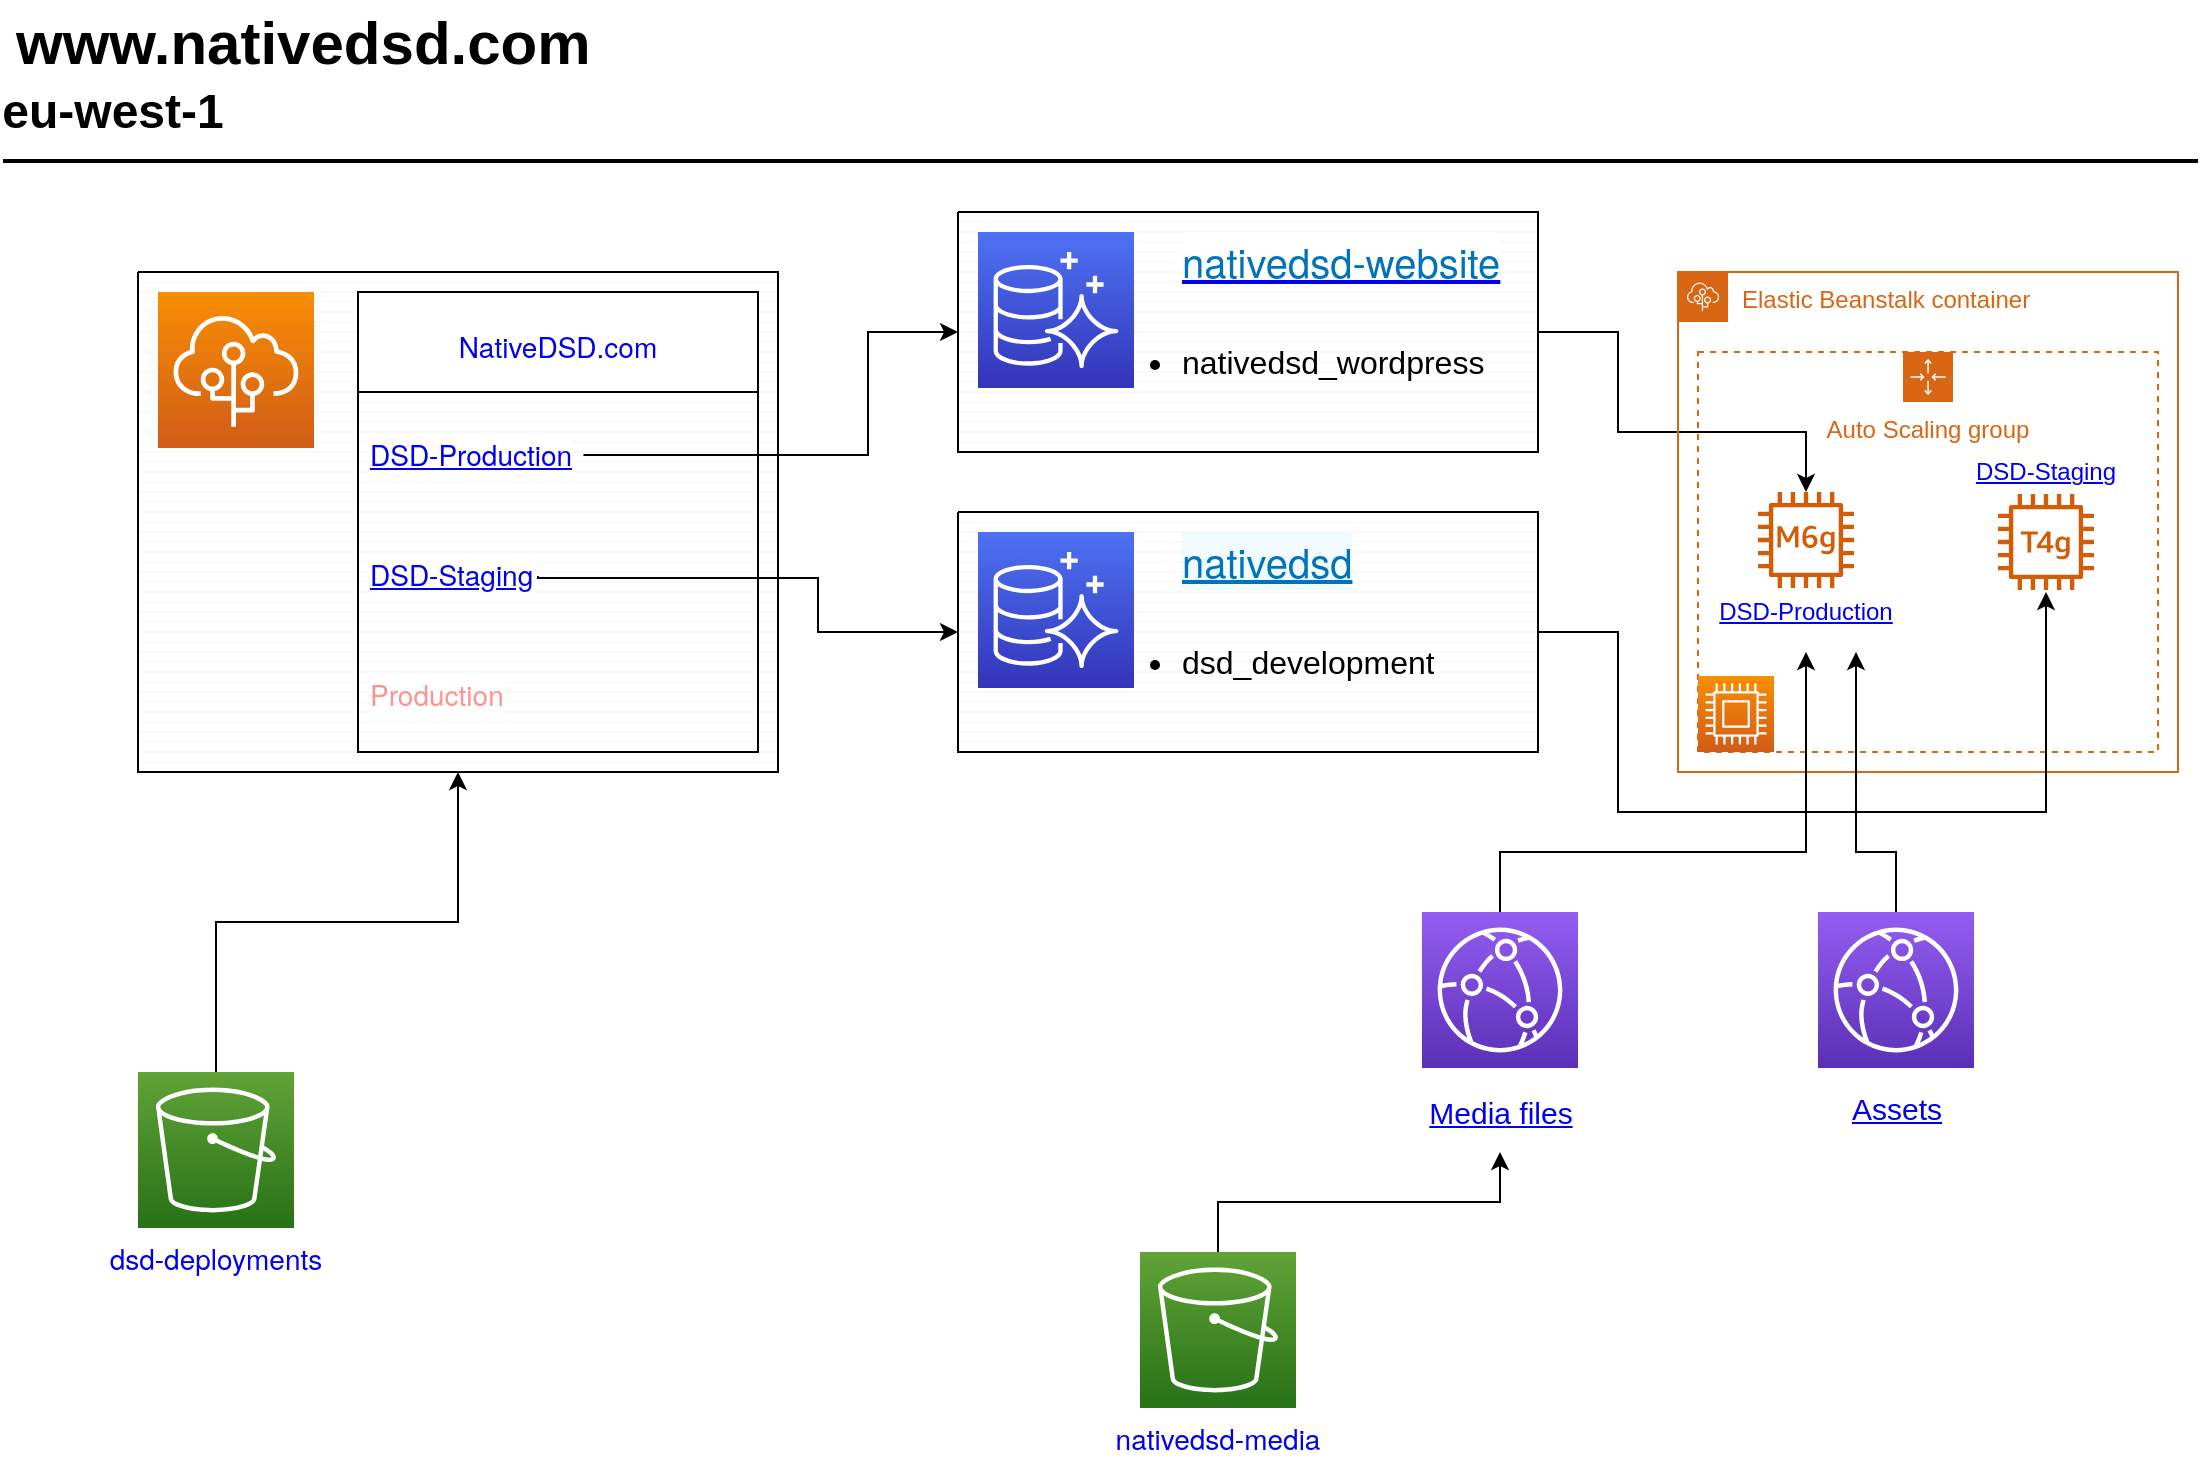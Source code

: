 <mxfile version="21.6.8" type="github" pages="3">
  <diagram id="Ht1M8jgEwFfnCIfOTk4-" name="www.nativedsd.com">
    <mxGraphModel dx="1313" dy="774" grid="1" gridSize="10" guides="1" tooltips="1" connect="1" arrows="1" fold="1" page="1" pageScale="1" pageWidth="1169" pageHeight="827" math="0" shadow="0">
      <root>
        <mxCell id="0" />
        <mxCell id="1" parent="0" />
        <mxCell id="-QjtrjUzRDEMRZ5MF8oH-47" value="www.nativedsd.com" style="text;html=1;resizable=0;points=[];autosize=1;align=left;verticalAlign=top;spacingTop=-4;fontSize=30;fontStyle=1" parent="1" vertex="1">
          <mxGeometry x="56.5" y="64.5" width="310" height="40" as="geometry" />
        </mxCell>
        <mxCell id="SCVMTBWpLvtzJIhz15lM-1" value="" style="line;strokeWidth=2;html=1;fontSize=14;" parent="1" vertex="1">
          <mxGeometry x="52.5" y="139.5" width="1097.5" height="10" as="geometry" />
        </mxCell>
        <mxCell id="eXOmkHMhsEvXN0J38Dkd-1" value="" style="verticalLabelPosition=bottom;verticalAlign=top;html=1;shape=mxgraph.basic.patternFillRect;fillStyle=hor;step=5;fillStrokeWidth=0.2;fillStrokeColor=#dddddd;" parent="1" vertex="1">
          <mxGeometry x="120" y="200" width="320" height="250" as="geometry" />
        </mxCell>
        <mxCell id="eXOmkHMhsEvXN0J38Dkd-2" value="" style="sketch=0;points=[[0,0,0],[0.25,0,0],[0.5,0,0],[0.75,0,0],[1,0,0],[0,1,0],[0.25,1,0],[0.5,1,0],[0.75,1,0],[1,1,0],[0,0.25,0],[0,0.5,0],[0,0.75,0],[1,0.25,0],[1,0.5,0],[1,0.75,0]];outlineConnect=0;fontColor=#232F3E;gradientColor=#F78E04;gradientDirection=north;fillColor=#D05C17;strokeColor=#ffffff;dashed=0;verticalLabelPosition=bottom;verticalAlign=top;align=center;html=1;fontSize=12;fontStyle=0;aspect=fixed;shape=mxgraph.aws4.resourceIcon;resIcon=mxgraph.aws4.elastic_beanstalk;" parent="1" vertex="1">
          <mxGeometry x="130" y="210" width="78" height="78" as="geometry" />
        </mxCell>
        <mxCell id="eXOmkHMhsEvXN0J38Dkd-4" value="&lt;a style=&quot;background-color: rgb(255, 255, 255); border-collapse: separate; border-spacing: 0px; caption-side: top; cursor: auto; direction: ltr; empty-cells: show; font-variant-numeric: normal; font-variant-east-asian: normal; font-variant-alternates: normal; font-stretch: normal; hyphens: none; list-style: outside none disc; tab-size: 8; text-align: left; text-align-last: auto; text-shadow: none; visibility: visible; box-sizing: border-box; font-size: 14px; line-height: var(--font-body-m-line-height-i7xxvv,22px); font-family: &amp;quot;Amazon Ember&amp;quot;, &amp;quot;Helvetica Neue&amp;quot;, Roboto, Arial, sans-serif; -webkit-font-smoothing: inherit; display: inline; text-decoration-line: none; text-decoration-color: transparent; transition-property: color, text-decoration, -webkit-text-decoration; transition-duration: var(--motion-duration-refresh-only-medium-5flen2,165ms);&quot; data-awsui-focus-visible=&quot;true&quot; href=&quot;https://eu-west-1.console.aws.amazon.com/elasticbeanstalk/home?region=eu-west-1#/application/overview?applicationName=NativeDSD.com&quot; class=&quot;awsui_link_4c84z_16m2q_93 awsui_variant-secondary_4c84z_16m2q_140 awsui_font-size-body-m_4c84z_16m2q_414&quot;&gt;NativeDSD.com&lt;/a&gt;" style="swimlane;fontStyle=0;childLayout=stackLayout;horizontal=1;startSize=50;horizontalStack=0;resizeParent=1;resizeParentMax=0;resizeLast=0;collapsible=1;marginBottom=0;whiteSpace=wrap;html=1;fontSize=20;" parent="1" vertex="1">
          <mxGeometry x="230" y="210" width="200" height="230" as="geometry" />
        </mxCell>
        <mxCell id="eXOmkHMhsEvXN0J38Dkd-5" value="&lt;a style=&quot;background-color: rgb(255, 255, 255); border-collapse: separate; border-spacing: 0px; caption-side: top; cursor: pointer; direction: ltr; empty-cells: show; font-variant-numeric: normal; font-variant-east-asian: normal; font-variant-alternates: normal; font-stretch: normal; hyphens: none; list-style: outside none disc; tab-size: 8; text-align-last: auto; text-shadow: none; visibility: visible; box-sizing: border-box; font-size: 14px; line-height: var(--font-body-m-line-height-i7xxvv,22px); font-family: &amp;quot;Amazon Ember&amp;quot;, &amp;quot;Helvetica Neue&amp;quot;, Roboto, Arial, sans-serif; -webkit-font-smoothing: inherit; display: inline; text-decoration-color: currentcolor; transition-property: color, text-decoration, -webkit-text-decoration; transition-duration: var(--motion-duration-refresh-only-medium-5flen2,165ms);&quot; data-awsui-focus-visible=&quot;true&quot; href=&quot;https://eu-west-1.console.aws.amazon.com/elasticbeanstalk/home?region=eu-west-1#/environment/dashboard?environmentId=e-crsmhgcima&quot; class=&quot;awsui_link_4c84z_16m2q_93 awsui_variant-secondary_4c84z_16m2q_140 awsui_font-size-body-m_4c84z_16m2q_414&quot;&gt;DSD-Production&lt;/a&gt;" style="text;strokeColor=none;fillColor=none;align=left;verticalAlign=middle;spacingLeft=4;spacingRight=4;overflow=hidden;points=[[0,0.5],[1,0.5]];portConstraint=eastwest;rotatable=0;whiteSpace=wrap;html=1;" parent="eXOmkHMhsEvXN0J38Dkd-4" vertex="1">
          <mxGeometry y="50" width="200" height="60" as="geometry" />
        </mxCell>
        <mxCell id="eXOmkHMhsEvXN0J38Dkd-6" value="&lt;a style=&quot;background-color: rgb(255, 255, 255); border-collapse: separate; border-spacing: 0px; caption-side: top; cursor: auto; direction: ltr; empty-cells: show; font-variant-numeric: normal; font-variant-east-asian: normal; font-variant-alternates: normal; font-stretch: normal; hyphens: none; list-style: outside none disc; tab-size: 8; text-align-last: auto; text-shadow: none; visibility: visible; box-sizing: border-box; font-size: 14px; line-height: var(--font-body-m-line-height-i7xxvv,22px); font-family: &amp;quot;Amazon Ember&amp;quot;, &amp;quot;Helvetica Neue&amp;quot;, Roboto, Arial, sans-serif; -webkit-font-smoothing: inherit; display: inline; transition-property: color, text-decoration, -webkit-text-decoration; transition-duration: var(--motion-duration-refresh-only-medium-5flen2,165ms);&quot; data-awsui-focus-visible=&quot;true&quot; href=&quot;https://eu-west-1.console.aws.amazon.com/elasticbeanstalk/home?region=eu-west-1#/environment/dashboard?environmentId=e-te2m232mjt&quot; class=&quot;awsui_link_4c84z_16m2q_93 awsui_variant-secondary_4c84z_16m2q_140 awsui_font-size-body-m_4c84z_16m2q_414&quot;&gt;DSD-Staging&lt;/a&gt;" style="text;strokeColor=none;fillColor=none;align=left;verticalAlign=middle;spacingLeft=4;spacingRight=4;overflow=hidden;points=[[0,0.5],[1,0.5]];portConstraint=eastwest;rotatable=0;whiteSpace=wrap;html=1;" parent="eXOmkHMhsEvXN0J38Dkd-4" vertex="1">
          <mxGeometry y="110" width="200" height="60" as="geometry" />
        </mxCell>
        <mxCell id="eXOmkHMhsEvXN0J38Dkd-7" value="&lt;a style=&quot;background-color: rgb(255, 255, 255); border-collapse: separate; border-spacing: 0px; caption-side: top; cursor: auto; direction: ltr; empty-cells: show; font-variant-numeric: normal; font-variant-east-asian: normal; font-variant-alternates: normal; font-stretch: normal; hyphens: none; list-style: outside none disc; tab-size: 8; text-align-last: auto; text-shadow: none; visibility: visible; box-sizing: border-box; font-size: 14px; line-height: var(--font-body-m-line-height-i7xxvv,22px); font-family: &amp;quot;Amazon Ember&amp;quot;, &amp;quot;Helvetica Neue&amp;quot;, Roboto, Arial, sans-serif; -webkit-font-smoothing: inherit; display: inline; text-decoration-line: none; text-decoration-color: transparent; transition-property: color, text-decoration, -webkit-text-decoration; transition-duration: var(--motion-duration-refresh-only-medium-5flen2,165ms);&quot; data-awsui-focus-visible=&quot;true&quot; href=&quot;https://eu-west-1.console.aws.amazon.com/elasticbeanstalk/home?region=eu-west-1#/environment/dashboard?environmentId=e-cm3pduwfi7&quot; class=&quot;awsui_link_4c84z_16m2q_93 awsui_variant-secondary_4c84z_16m2q_140 awsui_font-size-body-m_4c84z_16m2q_414&quot;&gt;&lt;font color=&quot;#ff9191&quot;&gt;Production&lt;/font&gt;&lt;/a&gt;" style="text;strokeColor=none;fillColor=none;align=left;verticalAlign=middle;spacingLeft=4;spacingRight=4;overflow=hidden;points=[[0,0.5],[1,0.5]];portConstraint=eastwest;rotatable=0;whiteSpace=wrap;html=1;" parent="eXOmkHMhsEvXN0J38Dkd-4" vertex="1">
          <mxGeometry y="170" width="200" height="60" as="geometry" />
        </mxCell>
        <mxCell id="eXOmkHMhsEvXN0J38Dkd-31" style="edgeStyle=orthogonalEdgeStyle;rounded=0;orthogonalLoop=1;jettySize=auto;html=1;exitX=1;exitY=0.5;exitDx=0;exitDy=0;exitPerimeter=0;" parent="1" source="eXOmkHMhsEvXN0J38Dkd-8" target="eXOmkHMhsEvXN0J38Dkd-29" edge="1">
          <mxGeometry relative="1" as="geometry">
            <Array as="points">
              <mxPoint x="860" y="230" />
              <mxPoint x="860" y="280" />
              <mxPoint x="954" y="280" />
            </Array>
          </mxGeometry>
        </mxCell>
        <mxCell id="eXOmkHMhsEvXN0J38Dkd-8" value="" style="verticalLabelPosition=bottom;verticalAlign=top;html=1;shape=mxgraph.basic.patternFillRect;fillStyle=hor;step=5;fillStrokeWidth=0.2;fillStrokeColor=#dddddd;" parent="1" vertex="1">
          <mxGeometry x="530" y="170" width="290" height="120" as="geometry" />
        </mxCell>
        <mxCell id="eXOmkHMhsEvXN0J38Dkd-14" value="" style="sketch=0;points=[[0,0,0],[0.25,0,0],[0.5,0,0],[0.75,0,0],[1,0,0],[0,1,0],[0.25,1,0],[0.5,1,0],[0.75,1,0],[1,1,0],[0,0.25,0],[0,0.5,0],[0,0.75,0],[1,0.25,0],[1,0.5,0],[1,0.75,0]];outlineConnect=0;fontColor=#232F3E;gradientColor=#4D72F3;gradientDirection=north;fillColor=#3334B9;strokeColor=#ffffff;dashed=0;verticalLabelPosition=bottom;verticalAlign=top;align=center;html=1;fontSize=12;fontStyle=0;aspect=fixed;shape=mxgraph.aws4.resourceIcon;resIcon=mxgraph.aws4.aurora;" parent="1" vertex="1">
          <mxGeometry x="540" y="180" width="78" height="78" as="geometry" />
        </mxCell>
        <mxCell id="eXOmkHMhsEvXN0J38Dkd-16" value="&lt;a style=&quot;background-color: rgb(255, 255, 255); border-radius: 2px; padding: 0px; cursor: auto; border-collapse: separate; border-spacing: 0px; caption-side: top; direction: ltr; empty-cells: show; font-variant-numeric: normal; font-variant-east-asian: normal; font-variant-alternates: normal; font-stretch: normal; hyphens: none; list-style: outside none disc; tab-size: 8; text-align-last: auto; text-shadow: none; visibility: visible; box-sizing: border-box; line-height: var(--font-body-m-line-height-9vkzhc, 22px); font-family: &amp;quot;Amazon Ember&amp;quot;, &amp;quot;Helvetica Neue&amp;quot;, Roboto, Arial, sans-serif; -webkit-font-smoothing: inherit; display: inline; transition-property: color, text-decoration, -webkit-text-decoration; transition-duration: var(--motion-duration-refresh-only-medium-smx8a1, 165ms);&quot; href=&quot;https://eu-west-1.console.aws.amazon.com/rds/home?region=eu-west-1#database:id=nativedsd-website;is-cluster=true&quot; data-analytics-funnel-value=&quot;link376-1691862695155-2182&quot; aria-labelledby=&quot;&quot; class=&quot;awsui_link_4c84z_144la_93 awsui_variant-secondary_4c84z_144la_140 awsui_font-size-body-m_4c84z_144la_414&quot; data-testid=&quot;database-identifier&quot; data-analytics-type=&quot;eventDetail&quot; data-analytics=&quot;{&amp;quot;eventDetailName&amp;quot;:&amp;quot;DbListTableDbNameColumn&amp;quot;,&amp;quot;role&amp;quot;:&amp;quot;Regional cluster&amp;quot;}&quot; id=&quot;link-self377-1691862695155-1104&quot;&gt;&lt;font color=&quot;#0073bb&quot; style=&quot;font-size: 20px;&quot;&gt;nativedsd-website&lt;/font&gt;&lt;/a&gt;" style="text;html=1;strokeColor=none;fillColor=none;align=left;verticalAlign=middle;whiteSpace=wrap;rounded=0;fontSize=20;" parent="1" vertex="1">
          <mxGeometry x="640" y="180" width="170" height="30" as="geometry" />
        </mxCell>
        <mxCell id="eXOmkHMhsEvXN0J38Dkd-17" value="&lt;ul&gt;&lt;li style=&quot;font-size: 16px;&quot;&gt;nativedsd_wordpress&lt;/li&gt;&lt;/ul&gt;" style="text;strokeColor=none;fillColor=none;html=1;whiteSpace=wrap;verticalAlign=middle;overflow=hidden;" parent="1" vertex="1">
          <mxGeometry x="600" y="205" width="198" height="80" as="geometry" />
        </mxCell>
        <mxCell id="eXOmkHMhsEvXN0J38Dkd-25" style="edgeStyle=orthogonalEdgeStyle;rounded=0;orthogonalLoop=1;jettySize=auto;html=1;exitX=0.5;exitY=0;exitDx=0;exitDy=0;exitPerimeter=0;entryX=0.5;entryY=1;entryDx=0;entryDy=0;entryPerimeter=0;" parent="1" source="eXOmkHMhsEvXN0J38Dkd-19" target="eXOmkHMhsEvXN0J38Dkd-1" edge="1">
          <mxGeometry relative="1" as="geometry" />
        </mxCell>
        <mxCell id="eXOmkHMhsEvXN0J38Dkd-19" value="" style="sketch=0;points=[[0,0,0],[0.25,0,0],[0.5,0,0],[0.75,0,0],[1,0,0],[0,1,0],[0.25,1,0],[0.5,1,0],[0.75,1,0],[1,1,0],[0,0.25,0],[0,0.5,0],[0,0.75,0],[1,0.25,0],[1,0.5,0],[1,0.75,0]];outlineConnect=0;fontColor=#232F3E;gradientColor=#60A337;gradientDirection=north;fillColor=#277116;strokeColor=#ffffff;dashed=0;verticalLabelPosition=bottom;verticalAlign=top;align=center;html=1;fontSize=12;fontStyle=0;aspect=fixed;shape=mxgraph.aws4.resourceIcon;resIcon=mxgraph.aws4.s3;" parent="1" vertex="1">
          <mxGeometry x="120" y="600" width="78" height="78" as="geometry" />
        </mxCell>
        <mxCell id="eXOmkHMhsEvXN0J38Dkd-22" value="&lt;a style=&quot;background-color: rgb(255, 255, 255); text-decoration-line: none; font-family: &amp;quot;Amazon Ember&amp;quot;, &amp;quot;Helvetica Neue&amp;quot;, Roboto, Arial, sans-serif; font-size: 14px; text-align: left;&quot; href=&quot;https://s3.console.aws.amazon.com/s3/buckets/dsd-deployments?region=eu-west-1&quot; class=&quot;bucket-name&quot;&gt;dsd-deployments&lt;/a&gt;" style="text;html=1;strokeColor=none;fillColor=none;align=center;verticalAlign=middle;whiteSpace=wrap;rounded=0;" parent="1" vertex="1">
          <mxGeometry x="99" y="678" width="120" height="30" as="geometry" />
        </mxCell>
        <mxCell id="eXOmkHMhsEvXN0J38Dkd-26" value="Elastic Beanstalk container" style="points=[[0,0],[0.25,0],[0.5,0],[0.75,0],[1,0],[1,0.25],[1,0.5],[1,0.75],[1,1],[0.75,1],[0.5,1],[0.25,1],[0,1],[0,0.75],[0,0.5],[0,0.25]];outlineConnect=0;gradientColor=none;html=1;whiteSpace=wrap;fontSize=12;fontStyle=0;container=1;pointerEvents=0;collapsible=0;recursiveResize=0;shape=mxgraph.aws4.group;grIcon=mxgraph.aws4.group_elastic_beanstalk;strokeColor=#D86613;fillColor=none;verticalAlign=top;align=left;spacingLeft=30;fontColor=#D86613;dashed=0;" parent="1" vertex="1">
          <mxGeometry x="890" y="200" width="250" height="250" as="geometry" />
        </mxCell>
        <mxCell id="eXOmkHMhsEvXN0J38Dkd-27" value="Auto Scaling group" style="points=[[0,0],[0.25,0],[0.5,0],[0.75,0],[1,0],[1,0.25],[1,0.5],[1,0.75],[1,1],[0.75,1],[0.5,1],[0.25,1],[0,1],[0,0.75],[0,0.5],[0,0.25]];outlineConnect=0;gradientColor=none;html=1;whiteSpace=wrap;fontSize=12;fontStyle=0;container=1;pointerEvents=0;collapsible=0;recursiveResize=0;shape=mxgraph.aws4.groupCenter;grIcon=mxgraph.aws4.group_auto_scaling_group;grStroke=1;strokeColor=#D86613;fillColor=none;verticalAlign=top;align=center;fontColor=#D86613;dashed=1;spacingTop=25;" parent="eXOmkHMhsEvXN0J38Dkd-26" vertex="1">
          <mxGeometry x="10" y="40" width="230" height="200" as="geometry" />
        </mxCell>
        <mxCell id="eXOmkHMhsEvXN0J38Dkd-28" value="" style="sketch=0;points=[[0,0,0],[0.25,0,0],[0.5,0,0],[0.75,0,0],[1,0,0],[0,1,0],[0.25,1,0],[0.5,1,0],[0.75,1,0],[1,1,0],[0,0.25,0],[0,0.5,0],[0,0.75,0],[1,0.25,0],[1,0.5,0],[1,0.75,0]];outlineConnect=0;fontColor=#232F3E;gradientColor=#F78E04;gradientDirection=north;fillColor=#D05C17;strokeColor=#ffffff;dashed=0;verticalLabelPosition=bottom;verticalAlign=top;align=center;html=1;fontSize=12;fontStyle=0;aspect=fixed;shape=mxgraph.aws4.resourceIcon;resIcon=mxgraph.aws4.compute;" parent="eXOmkHMhsEvXN0J38Dkd-27" vertex="1">
          <mxGeometry y="162" width="38" height="38" as="geometry" />
        </mxCell>
        <mxCell id="eXOmkHMhsEvXN0J38Dkd-29" value="" style="sketch=0;outlineConnect=0;fontColor=#232F3E;gradientColor=none;fillColor=#D45B07;strokeColor=none;dashed=0;verticalLabelPosition=bottom;verticalAlign=top;align=center;html=1;fontSize=12;fontStyle=0;aspect=fixed;pointerEvents=1;shape=mxgraph.aws4.m6g_instance;" parent="eXOmkHMhsEvXN0J38Dkd-27" vertex="1">
          <mxGeometry x="30" y="70" width="48" height="48" as="geometry" />
        </mxCell>
        <mxCell id="eXOmkHMhsEvXN0J38Dkd-30" value="" style="sketch=0;outlineConnect=0;fontColor=#232F3E;gradientColor=none;fillColor=#D45B07;strokeColor=none;dashed=0;verticalLabelPosition=bottom;verticalAlign=top;align=center;html=1;fontSize=12;fontStyle=0;aspect=fixed;pointerEvents=1;shape=mxgraph.aws4.t4g_instance;" parent="eXOmkHMhsEvXN0J38Dkd-27" vertex="1">
          <mxGeometry x="150" y="71" width="48" height="48" as="geometry" />
        </mxCell>
        <UserObject label="DSD-Production" link="https://eu-west-1.console.aws.amazon.com/ec2/home?region=eu-west-1#InstanceDetails:instanceId=i-0a0a4c27cbc996429" id="eXOmkHMhsEvXN0J38Dkd-33">
          <mxCell style="text;html=1;strokeColor=none;fillColor=none;whiteSpace=wrap;align=center;verticalAlign=middle;fontColor=#0000EE;fontStyle=4;" parent="eXOmkHMhsEvXN0J38Dkd-27" vertex="1">
            <mxGeometry x="4" y="110" width="100" height="40" as="geometry" />
          </mxCell>
        </UserObject>
        <UserObject label="DSD-Staging" link="https://eu-west-1.console.aws.amazon.com/ec2/home?region=eu-west-1#InstanceDetails:instanceId=i-00c0c0cfb5246ed2d" id="eXOmkHMhsEvXN0J38Dkd-34">
          <mxCell style="text;html=1;strokeColor=none;fillColor=none;whiteSpace=wrap;align=center;verticalAlign=middle;fontColor=#0000EE;fontStyle=4;" parent="eXOmkHMhsEvXN0J38Dkd-27" vertex="1">
            <mxGeometry x="134" y="40" width="80" height="40" as="geometry" />
          </mxCell>
        </UserObject>
        <mxCell id="eXOmkHMhsEvXN0J38Dkd-35" value="eu-west-1" style="text;strokeColor=none;fillColor=none;html=1;fontSize=24;fontStyle=1;verticalAlign=middle;align=center;" parent="1" vertex="1">
          <mxGeometry x="56.5" y="99.5" width="100" height="40" as="geometry" />
        </mxCell>
        <mxCell id="eXOmkHMhsEvXN0J38Dkd-40" style="edgeStyle=orthogonalEdgeStyle;rounded=0;orthogonalLoop=1;jettySize=auto;html=1;exitX=0.5;exitY=0;exitDx=0;exitDy=0;exitPerimeter=0;" parent="1" source="eXOmkHMhsEvXN0J38Dkd-36" target="eXOmkHMhsEvXN0J38Dkd-39" edge="1">
          <mxGeometry relative="1" as="geometry" />
        </mxCell>
        <mxCell id="eXOmkHMhsEvXN0J38Dkd-36" value="" style="sketch=0;points=[[0,0,0],[0.25,0,0],[0.5,0,0],[0.75,0,0],[1,0,0],[0,1,0],[0.25,1,0],[0.5,1,0],[0.75,1,0],[1,1,0],[0,0.25,0],[0,0.5,0],[0,0.75,0],[1,0.25,0],[1,0.5,0],[1,0.75,0]];outlineConnect=0;fontColor=#232F3E;gradientColor=#60A337;gradientDirection=north;fillColor=#277116;strokeColor=#ffffff;dashed=0;verticalLabelPosition=bottom;verticalAlign=top;align=center;html=1;fontSize=12;fontStyle=0;aspect=fixed;shape=mxgraph.aws4.resourceIcon;resIcon=mxgraph.aws4.s3;" parent="1" vertex="1">
          <mxGeometry x="621" y="690" width="78" height="78" as="geometry" />
        </mxCell>
        <mxCell id="eXOmkHMhsEvXN0J38Dkd-37" value="&lt;a style=&quot;background-color: rgb(255, 255, 255); text-decoration-line: none; font-family: &amp;quot;Amazon Ember&amp;quot;, &amp;quot;Helvetica Neue&amp;quot;, Roboto, Arial, sans-serif; font-size: 14px; text-align: left;&quot; href=&quot;https://s3.console.aws.amazon.com/s3/buckets/nativedsd-media?region=eu-west-1&quot; class=&quot;bucket-name&quot;&gt;nativedsd-media&lt;/a&gt;" style="text;html=1;strokeColor=none;fillColor=none;align=center;verticalAlign=middle;whiteSpace=wrap;rounded=0;" parent="1" vertex="1">
          <mxGeometry x="600" y="768" width="120" height="30" as="geometry" />
        </mxCell>
        <mxCell id="eXOmkHMhsEvXN0J38Dkd-41" style="edgeStyle=orthogonalEdgeStyle;rounded=0;orthogonalLoop=1;jettySize=auto;html=1;exitX=0.5;exitY=0;exitDx=0;exitDy=0;exitPerimeter=0;entryX=0.5;entryY=1;entryDx=0;entryDy=0;" parent="1" source="eXOmkHMhsEvXN0J38Dkd-38" target="eXOmkHMhsEvXN0J38Dkd-33" edge="1">
          <mxGeometry relative="1" as="geometry">
            <Array as="points">
              <mxPoint x="801" y="490" />
              <mxPoint x="954" y="490" />
            </Array>
          </mxGeometry>
        </mxCell>
        <mxCell id="eXOmkHMhsEvXN0J38Dkd-38" value="" style="sketch=0;points=[[0,0,0],[0.25,0,0],[0.5,0,0],[0.75,0,0],[1,0,0],[0,1,0],[0.25,1,0],[0.5,1,0],[0.75,1,0],[1,1,0],[0,0.25,0],[0,0.5,0],[0,0.75,0],[1,0.25,0],[1,0.5,0],[1,0.75,0]];outlineConnect=0;fontColor=#232F3E;gradientColor=#945DF2;gradientDirection=north;fillColor=#5A30B5;strokeColor=#ffffff;dashed=0;verticalLabelPosition=bottom;verticalAlign=top;align=center;html=1;fontSize=12;fontStyle=0;aspect=fixed;shape=mxgraph.aws4.resourceIcon;resIcon=mxgraph.aws4.cloudfront;" parent="1" vertex="1">
          <mxGeometry x="762" y="520" width="78" height="78" as="geometry" />
        </mxCell>
        <UserObject label="Media files" link="https://us-east-1.console.aws.amazon.com/cloudfront/v3/home?region=eu-west-1#/distributions/E209H0S8363BU0" id="eXOmkHMhsEvXN0J38Dkd-39">
          <mxCell style="text;html=1;strokeColor=none;fillColor=none;whiteSpace=wrap;align=center;verticalAlign=middle;fontColor=#0000EE;fontStyle=4;fontSize=15;" parent="1" vertex="1">
            <mxGeometry x="756.5" y="600" width="89" height="40" as="geometry" />
          </mxCell>
        </UserObject>
        <mxCell id="eXOmkHMhsEvXN0J38Dkd-44" style="edgeStyle=orthogonalEdgeStyle;rounded=0;orthogonalLoop=1;jettySize=auto;html=1;exitX=0.5;exitY=0;exitDx=0;exitDy=0;exitPerimeter=0;entryX=0.75;entryY=1;entryDx=0;entryDy=0;" parent="1" source="eXOmkHMhsEvXN0J38Dkd-42" target="eXOmkHMhsEvXN0J38Dkd-33" edge="1">
          <mxGeometry relative="1" as="geometry">
            <Array as="points">
              <mxPoint x="999" y="490" />
              <mxPoint x="979" y="490" />
            </Array>
          </mxGeometry>
        </mxCell>
        <mxCell id="eXOmkHMhsEvXN0J38Dkd-42" value="" style="sketch=0;points=[[0,0,0],[0.25,0,0],[0.5,0,0],[0.75,0,0],[1,0,0],[0,1,0],[0.25,1,0],[0.5,1,0],[0.75,1,0],[1,1,0],[0,0.25,0],[0,0.5,0],[0,0.75,0],[1,0.25,0],[1,0.5,0],[1,0.75,0]];outlineConnect=0;fontColor=#232F3E;gradientColor=#945DF2;gradientDirection=north;fillColor=#5A30B5;strokeColor=#ffffff;dashed=0;verticalLabelPosition=bottom;verticalAlign=top;align=center;html=1;fontSize=12;fontStyle=0;aspect=fixed;shape=mxgraph.aws4.resourceIcon;resIcon=mxgraph.aws4.cloudfront;" parent="1" vertex="1">
          <mxGeometry x="960" y="520" width="78" height="78" as="geometry" />
        </mxCell>
        <UserObject label="Assets" link="https://us-east-1.console.aws.amazon.com/cloudfront/v3/home?region=eu-west-1#/distributions/E15BNSFWWELHEK" id="eXOmkHMhsEvXN0J38Dkd-43">
          <mxCell style="text;html=1;strokeColor=none;fillColor=none;whiteSpace=wrap;align=center;verticalAlign=middle;fontColor=#0000EE;fontStyle=4;fontSize=15;" parent="1" vertex="1">
            <mxGeometry x="954.5" y="598" width="89" height="40" as="geometry" />
          </mxCell>
        </UserObject>
        <mxCell id="y5h0_kul2xSg-S_BtRaV-8" style="edgeStyle=orthogonalEdgeStyle;rounded=0;orthogonalLoop=1;jettySize=auto;html=1;exitX=1;exitY=0.5;exitDx=0;exitDy=0;exitPerimeter=0;entryX=0.5;entryY=1.021;entryDx=0;entryDy=0;entryPerimeter=0;" edge="1" parent="1" source="y5h0_kul2xSg-S_BtRaV-1" target="eXOmkHMhsEvXN0J38Dkd-30">
          <mxGeometry relative="1" as="geometry">
            <mxPoint x="1074" y="370" as="targetPoint" />
            <Array as="points">
              <mxPoint x="860" y="380" />
              <mxPoint x="860" y="470" />
              <mxPoint x="1074" y="470" />
            </Array>
          </mxGeometry>
        </mxCell>
        <mxCell id="y5h0_kul2xSg-S_BtRaV-1" value="" style="verticalLabelPosition=bottom;verticalAlign=top;html=1;shape=mxgraph.basic.patternFillRect;fillStyle=hor;step=5;fillStrokeWidth=0.2;fillStrokeColor=#dddddd;" vertex="1" parent="1">
          <mxGeometry x="530" y="320" width="290" height="120" as="geometry" />
        </mxCell>
        <mxCell id="y5h0_kul2xSg-S_BtRaV-2" value="" style="sketch=0;points=[[0,0,0],[0.25,0,0],[0.5,0,0],[0.75,0,0],[1,0,0],[0,1,0],[0.25,1,0],[0.5,1,0],[0.75,1,0],[1,1,0],[0,0.25,0],[0,0.5,0],[0,0.75,0],[1,0.25,0],[1,0.5,0],[1,0.75,0]];outlineConnect=0;fontColor=#232F3E;gradientColor=#4D72F3;gradientDirection=north;fillColor=#3334B9;strokeColor=#ffffff;dashed=0;verticalLabelPosition=bottom;verticalAlign=top;align=center;html=1;fontSize=12;fontStyle=0;aspect=fixed;shape=mxgraph.aws4.resourceIcon;resIcon=mxgraph.aws4.aurora;" vertex="1" parent="1">
          <mxGeometry x="540" y="330" width="78" height="78" as="geometry" />
        </mxCell>
        <mxCell id="y5h0_kul2xSg-S_BtRaV-3" value="&lt;a style=&quot;background-color: rgb(241, 250, 255); border-radius: 2px; color: var(--color-text-link-hover-z15m9s, #0073bb); padding: 0px; text-decoration-line: underline; cursor: pointer; border-collapse: separate; border-spacing: 0px; caption-side: top; direction: ltr; empty-cells: show; font-variant-numeric: normal; font-variant-east-asian: normal; font-variant-alternates: normal; font-stretch: normal; hyphens: none; list-style: outside none disc; tab-size: 8; text-align-last: auto; text-shadow: none; visibility: visible; box-sizing: border-box; font-size: 20px; line-height: var(--font-body-m-line-height-9vkzhc, 22px); font-family: &amp;quot;Amazon Ember&amp;quot;, &amp;quot;Helvetica Neue&amp;quot;, Roboto, Arial, sans-serif; -webkit-font-smoothing: inherit; display: inline; transition-property: color, text-decoration, -webkit-text-decoration; transition-duration: var(--motion-duration-refresh-only-medium-smx8a1, 165ms);&quot; tabindex=&quot;0&quot; role=&quot;button&quot; data-analytics-funnel-value=&quot;link220-1691794979420-6335&quot; aria-labelledby=&quot;&quot; class=&quot;awsui_link_4c84z_144la_93 awsui_variant-secondary_4c84z_144la_140 awsui_font-size-body-m_4c84z_144la_414&quot; data-testid=&quot;database-identifier&quot; data-analytics-type=&quot;eventDetail&quot; data-analytics=&quot;{&amp;quot;eventDetailName&amp;quot;:&amp;quot;DbListTableDbNameColumn&amp;quot;,&amp;quot;role&amp;quot;:&amp;quot;Regional cluster&amp;quot;}&quot; id=&quot;link-self221-1691794979420-311&quot;&gt;nativedsd&lt;/a&gt;" style="text;html=1;strokeColor=none;fillColor=none;align=left;verticalAlign=middle;whiteSpace=wrap;rounded=0;fontSize=20;" vertex="1" parent="1">
          <mxGeometry x="640" y="330" width="100" height="30" as="geometry" />
        </mxCell>
        <mxCell id="y5h0_kul2xSg-S_BtRaV-4" value="&lt;ul&gt;&lt;li style=&quot;font-size: 16px;&quot;&gt;dsd_development&lt;br&gt;&lt;/li&gt;&lt;/ul&gt;" style="text;strokeColor=none;fillColor=none;html=1;whiteSpace=wrap;verticalAlign=middle;overflow=hidden;" vertex="1" parent="1">
          <mxGeometry x="600" y="355" width="198" height="80" as="geometry" />
        </mxCell>
        <mxCell id="y5h0_kul2xSg-S_BtRaV-5" style="edgeStyle=orthogonalEdgeStyle;rounded=0;orthogonalLoop=1;jettySize=auto;html=1;entryX=0;entryY=0.5;entryDx=0;entryDy=0;entryPerimeter=0;" edge="1" parent="1" target="y5h0_kul2xSg-S_BtRaV-1">
          <mxGeometry relative="1" as="geometry">
            <mxPoint x="320" y="352" as="sourcePoint" />
            <Array as="points">
              <mxPoint x="320" y="353" />
              <mxPoint x="460" y="353" />
              <mxPoint x="460" y="380" />
            </Array>
          </mxGeometry>
        </mxCell>
        <mxCell id="y5h0_kul2xSg-S_BtRaV-6" style="edgeStyle=orthogonalEdgeStyle;rounded=0;orthogonalLoop=1;jettySize=auto;html=1;entryX=0;entryY=0.5;entryDx=0;entryDy=0;entryPerimeter=0;exitX=0.696;exitY=0.366;exitDx=0;exitDy=0;exitPerimeter=0;" edge="1" parent="1" source="eXOmkHMhsEvXN0J38Dkd-1" target="eXOmkHMhsEvXN0J38Dkd-8">
          <mxGeometry relative="1" as="geometry">
            <mxPoint x="470" y="310" as="sourcePoint" />
          </mxGeometry>
        </mxCell>
      </root>
    </mxGraphModel>
  </diagram>
  <diagram name="gear.nativedsd.com" id="ZpfcXiMBDosBRXZQOW7k">
    <mxGraphModel dx="1615" dy="952" grid="1" gridSize="10" guides="1" tooltips="1" connect="1" arrows="1" fold="1" page="1" pageScale="1" pageWidth="1169" pageHeight="827" math="0" shadow="0">
      <root>
        <mxCell id="9bl6LSLvuRnka31dkk5S-0" />
        <mxCell id="9bl6LSLvuRnka31dkk5S-1" parent="9bl6LSLvuRnka31dkk5S-0" />
        <mxCell id="9bl6LSLvuRnka31dkk5S-2" value="gear.nativedsd.com" style="text;html=1;resizable=0;points=[];autosize=1;align=left;verticalAlign=top;spacingTop=-4;fontSize=30;fontStyle=1" vertex="1" parent="9bl6LSLvuRnka31dkk5S-1">
          <mxGeometry x="56.5" y="64.5" width="300" height="40" as="geometry" />
        </mxCell>
        <mxCell id="9bl6LSLvuRnka31dkk5S-3" value="" style="line;strokeWidth=2;html=1;fontSize=14;" vertex="1" parent="9bl6LSLvuRnka31dkk5S-1">
          <mxGeometry x="52.5" y="139.5" width="1097.5" height="10" as="geometry" />
        </mxCell>
        <mxCell id="9bl6LSLvuRnka31dkk5S-4" style="edgeStyle=orthogonalEdgeStyle;rounded=0;orthogonalLoop=1;jettySize=auto;html=1;exitX=1;exitY=0.5;exitDx=0;exitDy=0;exitPerimeter=0;entryX=0;entryY=0.5;entryDx=0;entryDy=0;entryPerimeter=0;" edge="1" parent="9bl6LSLvuRnka31dkk5S-1" source="9bl6LSLvuRnka31dkk5S-5" target="9bl6LSLvuRnka31dkk5S-12">
          <mxGeometry relative="1" as="geometry" />
        </mxCell>
        <mxCell id="9bl6LSLvuRnka31dkk5S-5" value="" style="verticalLabelPosition=bottom;verticalAlign=top;html=1;shape=mxgraph.basic.patternFillRect;fillStyle=hor;step=5;fillStrokeWidth=0.2;fillStrokeColor=#dddddd;" vertex="1" parent="9bl6LSLvuRnka31dkk5S-1">
          <mxGeometry x="120" y="200" width="320" height="250" as="geometry" />
        </mxCell>
        <mxCell id="9bl6LSLvuRnka31dkk5S-6" value="" style="sketch=0;points=[[0,0,0],[0.25,0,0],[0.5,0,0],[0.75,0,0],[1,0,0],[0,1,0],[0.25,1,0],[0.5,1,0],[0.75,1,0],[1,1,0],[0,0.25,0],[0,0.5,0],[0,0.75,0],[1,0.25,0],[1,0.5,0],[1,0.75,0]];outlineConnect=0;fontColor=#232F3E;gradientColor=#F78E04;gradientDirection=north;fillColor=#D05C17;strokeColor=#ffffff;dashed=0;verticalLabelPosition=bottom;verticalAlign=top;align=center;html=1;fontSize=12;fontStyle=0;aspect=fixed;shape=mxgraph.aws4.resourceIcon;resIcon=mxgraph.aws4.elastic_beanstalk;" vertex="1" parent="9bl6LSLvuRnka31dkk5S-1">
          <mxGeometry x="130" y="210" width="78" height="78" as="geometry" />
        </mxCell>
        <mxCell id="9bl6LSLvuRnka31dkk5S-7" value="&lt;a style=&quot;background-color: rgb(255, 255, 255); border-collapse: separate; border-spacing: 0px; caption-side: top; cursor: auto; direction: ltr; empty-cells: show; font-variant-numeric: normal; font-variant-east-asian: normal; font-variant-alternates: normal; font-stretch: normal; hyphens: none; list-style: outside none disc; tab-size: 8; text-align: left; text-align-last: auto; text-shadow: none; visibility: visible; box-sizing: border-box; font-size: 14px; line-height: var(--font-body-m-line-height-i7xxvv,22px); font-family: &amp;quot;Amazon Ember&amp;quot;, &amp;quot;Helvetica Neue&amp;quot;, Roboto, Arial, sans-serif; -webkit-font-smoothing: inherit; display: inline; text-decoration-line: none; text-decoration-color: transparent; transition-property: color, text-decoration, -webkit-text-decoration; transition-duration: var(--motion-duration-refresh-only-medium-5flen2,165ms);&quot; data-awsui-focus-visible=&quot;true&quot; href=&quot;https://eu-west-1.console.aws.amazon.com/elasticbeanstalk/home?region=eu-west-1#/application/overview?applicationName=gear.nativedsd.com&quot; class=&quot;awsui_link_4c84z_16m2q_93 awsui_variant-secondary_4c84z_16m2q_140 awsui_font-size-body-m_4c84z_16m2q_414&quot;&gt;gear.nativedsd.com&lt;/a&gt;" style="swimlane;fontStyle=0;childLayout=stackLayout;horizontal=1;startSize=50;horizontalStack=0;resizeParent=1;resizeParentMax=0;resizeLast=0;collapsible=1;marginBottom=0;whiteSpace=wrap;html=1;fontSize=20;" vertex="1" parent="9bl6LSLvuRnka31dkk5S-1">
          <mxGeometry x="230" y="210" width="200" height="170" as="geometry" />
        </mxCell>
        <mxCell id="9bl6LSLvuRnka31dkk5S-8" value="&lt;a style=&quot;background-color: rgb(255, 255, 255); border-collapse: separate; border-spacing: 0px; caption-side: top; cursor: auto; direction: ltr; empty-cells: show; font-variant-numeric: normal; font-variant-east-asian: normal; font-variant-alternates: normal; font-stretch: normal; hyphens: none; list-style: outside none disc; tab-size: 8; text-align-last: auto; text-shadow: none; visibility: visible; box-sizing: border-box; font-size: 14px; line-height: var(--font-body-m-line-height-i7xxvv,22px); font-family: &amp;quot;Amazon Ember&amp;quot;, &amp;quot;Helvetica Neue&amp;quot;, Roboto, Arial, sans-serif; -webkit-font-smoothing: inherit; display: inline; transition-property: color, text-decoration, -webkit-text-decoration; transition-duration: var(--motion-duration-refresh-only-medium-5flen2,165ms);&quot; data-awsui-focus-visible=&quot;true&quot; href=&quot;https://eu-west-1.console.aws.amazon.com/elasticbeanstalk/home?region=eu-west-1#/environment/dashboard?environmentId=e-cudk6ekvaw&quot; class=&quot;awsui_link_4c84z_16m2q_93 awsui_variant-secondary_4c84z_16m2q_140 awsui_font-size-body-m_4c84z_16m2q_414&quot;&gt;Production-Gear&lt;/a&gt;" style="text;strokeColor=none;fillColor=none;align=left;verticalAlign=middle;spacingLeft=4;spacingRight=4;overflow=hidden;points=[[0,0.5],[1,0.5]];portConstraint=eastwest;rotatable=0;whiteSpace=wrap;html=1;" vertex="1" parent="9bl6LSLvuRnka31dkk5S-7">
          <mxGeometry y="50" width="200" height="60" as="geometry" />
        </mxCell>
        <mxCell id="9bl6LSLvuRnka31dkk5S-9" value="&lt;a style=&quot;background-color: rgb(255, 255, 255); border-collapse: separate; border-spacing: 0px; caption-side: top; cursor: auto; direction: ltr; empty-cells: show; font-variant-numeric: normal; font-variant-east-asian: normal; font-variant-alternates: normal; font-stretch: normal; hyphens: none; list-style: outside none disc; tab-size: 8; text-align-last: auto; text-shadow: none; visibility: visible; box-sizing: border-box; font-size: 14px; line-height: var(--font-body-m-line-height-i7xxvv,22px); font-family: &amp;quot;Amazon Ember&amp;quot;, &amp;quot;Helvetica Neue&amp;quot;, Roboto, Arial, sans-serif; -webkit-font-smoothing: inherit; display: inline; transition-property: color, text-decoration, -webkit-text-decoration; transition-duration: var(--motion-duration-refresh-only-medium-5flen2,165ms);&quot; data-awsui-focus-visible=&quot;true&quot; href=&quot;https://eu-west-1.console.aws.amazon.com/elasticbeanstalk/home?region=eu-west-1#/environment/dashboard?environmentId=e-hwm7empzqw&quot; class=&quot;awsui_link_4c84z_16m2q_93 awsui_variant-secondary_4c84z_16m2q_140 awsui_font-size-body-m_4c84z_16m2q_414&quot;&gt;Development-Gear&lt;/a&gt;" style="text;strokeColor=none;fillColor=none;align=left;verticalAlign=middle;spacingLeft=4;spacingRight=4;overflow=hidden;points=[[0,0.5],[1,0.5]];portConstraint=eastwest;rotatable=0;whiteSpace=wrap;html=1;" vertex="1" parent="9bl6LSLvuRnka31dkk5S-7">
          <mxGeometry y="110" width="200" height="60" as="geometry" />
        </mxCell>
        <mxCell id="9bl6LSLvuRnka31dkk5S-11" style="edgeStyle=orthogonalEdgeStyle;rounded=0;orthogonalLoop=1;jettySize=auto;html=1;exitX=1;exitY=0.5;exitDx=0;exitDy=0;exitPerimeter=0;entryX=0;entryY=0.5;entryDx=0;entryDy=0;" edge="1" parent="9bl6LSLvuRnka31dkk5S-1" source="9bl6LSLvuRnka31dkk5S-12" target="9bl6LSLvuRnka31dkk5S-19">
          <mxGeometry relative="1" as="geometry" />
        </mxCell>
        <mxCell id="9bl6LSLvuRnka31dkk5S-12" value="" style="verticalLabelPosition=bottom;verticalAlign=top;html=1;shape=mxgraph.basic.patternFillRect;fillStyle=hor;step=5;fillStrokeWidth=0.2;fillStrokeColor=#dddddd;" vertex="1" parent="9bl6LSLvuRnka31dkk5S-1">
          <mxGeometry x="520" y="200" width="290" height="160" as="geometry" />
        </mxCell>
        <mxCell id="9bl6LSLvuRnka31dkk5S-13" value="" style="sketch=0;points=[[0,0,0],[0.25,0,0],[0.5,0,0],[0.75,0,0],[1,0,0],[0,1,0],[0.25,1,0],[0.5,1,0],[0.75,1,0],[1,1,0],[0,0.25,0],[0,0.5,0],[0,0.75,0],[1,0.25,0],[1,0.5,0],[1,0.75,0]];outlineConnect=0;fontColor=#232F3E;gradientColor=#4D72F3;gradientDirection=north;fillColor=#3334B9;strokeColor=#ffffff;dashed=0;verticalLabelPosition=bottom;verticalAlign=top;align=center;html=1;fontSize=12;fontStyle=0;aspect=fixed;shape=mxgraph.aws4.resourceIcon;resIcon=mxgraph.aws4.aurora;" vertex="1" parent="9bl6LSLvuRnka31dkk5S-1">
          <mxGeometry x="530" y="210" width="78" height="78" as="geometry" />
        </mxCell>
        <mxCell id="9bl6LSLvuRnka31dkk5S-14" value="&lt;a style=&quot;background-color: rgb(241, 250, 255); border-radius: 2px; color: var(--color-text-link-hover-z15m9s, #0073bb); padding: 0px; text-decoration-line: underline; cursor: pointer; border-collapse: separate; border-spacing: 0px; caption-side: top; direction: ltr; empty-cells: show; font-variant-numeric: normal; font-variant-east-asian: normal; font-variant-alternates: normal; font-stretch: normal; hyphens: none; list-style: outside none disc; tab-size: 8; text-align-last: auto; text-shadow: none; visibility: visible; box-sizing: border-box; font-size: 20px; line-height: var(--font-body-m-line-height-9vkzhc, 22px); font-family: &amp;quot;Amazon Ember&amp;quot;, &amp;quot;Helvetica Neue&amp;quot;, Roboto, Arial, sans-serif; -webkit-font-smoothing: inherit; display: inline; transition-property: color, text-decoration, -webkit-text-decoration; transition-duration: var(--motion-duration-refresh-only-medium-smx8a1, 165ms);&quot; tabindex=&quot;0&quot; role=&quot;button&quot; data-analytics-funnel-value=&quot;link220-1691794979420-6335&quot; aria-labelledby=&quot;&quot; class=&quot;awsui_link_4c84z_144la_93 awsui_variant-secondary_4c84z_144la_140 awsui_font-size-body-m_4c84z_144la_414&quot; data-testid=&quot;database-identifier&quot; data-analytics-type=&quot;eventDetail&quot; data-analytics=&quot;{&amp;quot;eventDetailName&amp;quot;:&amp;quot;DbListTableDbNameColumn&amp;quot;,&amp;quot;role&amp;quot;:&amp;quot;Regional cluster&amp;quot;}&quot; id=&quot;link-self221-1691794979420-311&quot;&gt;nativedsd&lt;/a&gt;" style="text;html=1;strokeColor=none;fillColor=none;align=left;verticalAlign=middle;whiteSpace=wrap;rounded=0;fontSize=20;" vertex="1" parent="9bl6LSLvuRnka31dkk5S-1">
          <mxGeometry x="640" y="234" width="100" height="30" as="geometry" />
        </mxCell>
        <mxCell id="9bl6LSLvuRnka31dkk5S-15" value="&lt;ul&gt;&lt;li style=&quot;font-size: 16px;&quot;&gt;nativedsd_gear&lt;br&gt;&lt;/li&gt;&lt;li style=&quot;font-size: 16px;&quot;&gt;&lt;font color=&quot;#ff9191&quot;&gt;nativedsd_wpdb&lt;/font&gt;&lt;/li&gt;&lt;/ul&gt;" style="text;strokeColor=none;fillColor=none;html=1;whiteSpace=wrap;verticalAlign=middle;overflow=hidden;" vertex="1" parent="9bl6LSLvuRnka31dkk5S-1">
          <mxGeometry x="600" y="285" width="198" height="80" as="geometry" />
        </mxCell>
        <mxCell id="9bl6LSLvuRnka31dkk5S-16" style="edgeStyle=orthogonalEdgeStyle;rounded=0;orthogonalLoop=1;jettySize=auto;html=1;exitX=0.5;exitY=0;exitDx=0;exitDy=0;exitPerimeter=0;entryX=0.5;entryY=1;entryDx=0;entryDy=0;entryPerimeter=0;" edge="1" parent="9bl6LSLvuRnka31dkk5S-1" source="9bl6LSLvuRnka31dkk5S-17" target="9bl6LSLvuRnka31dkk5S-5">
          <mxGeometry relative="1" as="geometry" />
        </mxCell>
        <mxCell id="9bl6LSLvuRnka31dkk5S-17" value="" style="sketch=0;points=[[0,0,0],[0.25,0,0],[0.5,0,0],[0.75,0,0],[1,0,0],[0,1,0],[0.25,1,0],[0.5,1,0],[0.75,1,0],[1,1,0],[0,0.25,0],[0,0.5,0],[0,0.75,0],[1,0.25,0],[1,0.5,0],[1,0.75,0]];outlineConnect=0;fontColor=#232F3E;gradientColor=#60A337;gradientDirection=north;fillColor=#277116;strokeColor=#ffffff;dashed=0;verticalLabelPosition=bottom;verticalAlign=top;align=center;html=1;fontSize=12;fontStyle=0;aspect=fixed;shape=mxgraph.aws4.resourceIcon;resIcon=mxgraph.aws4.s3;" vertex="1" parent="9bl6LSLvuRnka31dkk5S-1">
          <mxGeometry x="120" y="600" width="78" height="78" as="geometry" />
        </mxCell>
        <mxCell id="9bl6LSLvuRnka31dkk5S-18" value="&lt;a style=&quot;background-color: rgb(255, 255, 255); text-decoration-line: none; font-family: &amp;quot;Amazon Ember&amp;quot;, &amp;quot;Helvetica Neue&amp;quot;, Roboto, Arial, sans-serif; font-size: 14px; text-align: left;&quot; href=&quot;https://s3.console.aws.amazon.com/s3/buckets/dsd-deployments?region=eu-west-1&quot; class=&quot;bucket-name&quot;&gt;dsd-deployments&lt;/a&gt;" style="text;html=1;strokeColor=none;fillColor=none;align=center;verticalAlign=middle;whiteSpace=wrap;rounded=0;" vertex="1" parent="9bl6LSLvuRnka31dkk5S-1">
          <mxGeometry x="99" y="678" width="120" height="30" as="geometry" />
        </mxCell>
        <mxCell id="9bl6LSLvuRnka31dkk5S-19" value="Elastic Beanstalk container" style="points=[[0,0],[0.25,0],[0.5,0],[0.75,0],[1,0],[1,0.25],[1,0.5],[1,0.75],[1,1],[0.75,1],[0.5,1],[0.25,1],[0,1],[0,0.75],[0,0.5],[0,0.25]];outlineConnect=0;gradientColor=none;html=1;whiteSpace=wrap;fontSize=12;fontStyle=0;container=1;pointerEvents=0;collapsible=0;recursiveResize=0;shape=mxgraph.aws4.group;grIcon=mxgraph.aws4.group_elastic_beanstalk;strokeColor=#D86613;fillColor=none;verticalAlign=top;align=left;spacingLeft=30;fontColor=#D86613;dashed=0;" vertex="1" parent="9bl6LSLvuRnka31dkk5S-1">
          <mxGeometry x="890" y="200" width="250" height="250" as="geometry" />
        </mxCell>
        <mxCell id="9bl6LSLvuRnka31dkk5S-20" value="Auto Scaling group" style="points=[[0,0],[0.25,0],[0.5,0],[0.75,0],[1,0],[1,0.25],[1,0.5],[1,0.75],[1,1],[0.75,1],[0.5,1],[0.25,1],[0,1],[0,0.75],[0,0.5],[0,0.25]];outlineConnect=0;gradientColor=none;html=1;whiteSpace=wrap;fontSize=12;fontStyle=0;container=1;pointerEvents=0;collapsible=0;recursiveResize=0;shape=mxgraph.aws4.groupCenter;grIcon=mxgraph.aws4.group_auto_scaling_group;grStroke=1;strokeColor=#D86613;fillColor=none;verticalAlign=top;align=center;fontColor=#D86613;dashed=1;spacingTop=25;" vertex="1" parent="9bl6LSLvuRnka31dkk5S-19">
          <mxGeometry x="10" y="40" width="230" height="200" as="geometry" />
        </mxCell>
        <mxCell id="9bl6LSLvuRnka31dkk5S-21" value="" style="sketch=0;points=[[0,0,0],[0.25,0,0],[0.5,0,0],[0.75,0,0],[1,0,0],[0,1,0],[0.25,1,0],[0.5,1,0],[0.75,1,0],[1,1,0],[0,0.25,0],[0,0.5,0],[0,0.75,0],[1,0.25,0],[1,0.5,0],[1,0.75,0]];outlineConnect=0;fontColor=#232F3E;gradientColor=#F78E04;gradientDirection=north;fillColor=#D05C17;strokeColor=#ffffff;dashed=0;verticalLabelPosition=bottom;verticalAlign=top;align=center;html=1;fontSize=12;fontStyle=0;aspect=fixed;shape=mxgraph.aws4.resourceIcon;resIcon=mxgraph.aws4.compute;" vertex="1" parent="9bl6LSLvuRnka31dkk5S-20">
          <mxGeometry y="162" width="38" height="38" as="geometry" />
        </mxCell>
        <mxCell id="9bl6LSLvuRnka31dkk5S-22" value="" style="sketch=0;outlineConnect=0;fontColor=#232F3E;gradientColor=none;fillColor=#D45B07;strokeColor=none;dashed=0;verticalLabelPosition=bottom;verticalAlign=top;align=center;html=1;fontSize=12;fontStyle=0;aspect=fixed;pointerEvents=1;shape=mxgraph.aws4.t2_instance;" vertex="1" parent="9bl6LSLvuRnka31dkk5S-20">
          <mxGeometry x="30" y="70" width="48" height="48" as="geometry" />
        </mxCell>
        <mxCell id="9bl6LSLvuRnka31dkk5S-23" value="" style="sketch=0;outlineConnect=0;fontColor=#232F3E;gradientColor=none;fillColor=#D45B07;strokeColor=none;dashed=0;verticalLabelPosition=bottom;verticalAlign=top;align=center;html=1;fontSize=12;fontStyle=0;aspect=fixed;pointerEvents=1;shape=mxgraph.aws4.t2_instance;" vertex="1" parent="9bl6LSLvuRnka31dkk5S-20">
          <mxGeometry x="150" y="71" width="48" height="48" as="geometry" />
        </mxCell>
        <UserObject label="&lt;div&gt;&lt;a href=&quot;https://eu-west-1.console.aws.amazon.com/ec2/home?region=eu-west-1#InstanceDetails:instanceId=i-0da8f336cd20bca66&quot;&gt;Production-Gear&lt;/a&gt;&lt;/div&gt;" id="9bl6LSLvuRnka31dkk5S-24">
          <mxCell style="text;html=1;strokeColor=none;fillColor=none;whiteSpace=wrap;align=center;verticalAlign=middle;fontColor=#0000EE;fontStyle=4;" vertex="1" parent="9bl6LSLvuRnka31dkk5S-20">
            <mxGeometry x="4" y="110" width="100" height="40" as="geometry" />
          </mxCell>
        </UserObject>
        <UserObject label="&lt;div&gt;&lt;a href=&quot;https://eu-west-1.console.aws.amazon.com/ec2/home?region=eu-west-1#InstanceDetails:instanceId=i-05818adc1a14a9c6a&quot;&gt;Development-Gear&lt;/a&gt;&lt;/div&gt;" id="9bl6LSLvuRnka31dkk5S-25">
          <mxCell style="text;html=1;strokeColor=none;fillColor=none;whiteSpace=wrap;align=center;verticalAlign=middle;fontColor=#0000EE;fontStyle=4;" vertex="1" parent="9bl6LSLvuRnka31dkk5S-20">
            <mxGeometry x="120" y="110" width="110" height="40" as="geometry" />
          </mxCell>
        </UserObject>
        <mxCell id="9bl6LSLvuRnka31dkk5S-26" value="eu-west-1" style="text;strokeColor=none;fillColor=none;html=1;fontSize=24;fontStyle=1;verticalAlign=middle;align=center;" vertex="1" parent="9bl6LSLvuRnka31dkk5S-1">
          <mxGeometry x="56.5" y="99.5" width="100" height="40" as="geometry" />
        </mxCell>
        <mxCell id="9bl6LSLvuRnka31dkk5S-27" style="edgeStyle=orthogonalEdgeStyle;rounded=0;orthogonalLoop=1;jettySize=auto;html=1;exitX=0.5;exitY=0;exitDx=0;exitDy=0;exitPerimeter=0;" edge="1" parent="9bl6LSLvuRnka31dkk5S-1" source="9bl6LSLvuRnka31dkk5S-28" target="9bl6LSLvuRnka31dkk5S-32">
          <mxGeometry relative="1" as="geometry" />
        </mxCell>
        <mxCell id="9bl6LSLvuRnka31dkk5S-28" value="" style="sketch=0;points=[[0,0,0],[0.25,0,0],[0.5,0,0],[0.75,0,0],[1,0,0],[0,1,0],[0.25,1,0],[0.5,1,0],[0.75,1,0],[1,1,0],[0,0.25,0],[0,0.5,0],[0,0.75,0],[1,0.25,0],[1,0.5,0],[1,0.75,0]];outlineConnect=0;fontColor=#232F3E;gradientColor=#60A337;gradientDirection=north;fillColor=#277116;strokeColor=#ffffff;dashed=0;verticalLabelPosition=bottom;verticalAlign=top;align=center;html=1;fontSize=12;fontStyle=0;aspect=fixed;shape=mxgraph.aws4.resourceIcon;resIcon=mxgraph.aws4.s3;" vertex="1" parent="9bl6LSLvuRnka31dkk5S-1">
          <mxGeometry x="621" y="690" width="78" height="78" as="geometry" />
        </mxCell>
        <mxCell id="9bl6LSLvuRnka31dkk5S-29" value="&lt;a style=&quot;background-color: rgb(255, 255, 255); text-decoration-line: none; font-family: &amp;quot;Amazon Ember&amp;quot;, &amp;quot;Helvetica Neue&amp;quot;, Roboto, Arial, sans-serif; font-size: 14px; text-align: left;&quot; href=&quot;https://s3.console.aws.amazon.com/s3/buckets/nativedsd-media?region=eu-west-1&quot; class=&quot;bucket-name&quot;&gt;nativedsd-media&lt;/a&gt;" style="text;html=1;strokeColor=none;fillColor=none;align=center;verticalAlign=middle;whiteSpace=wrap;rounded=0;" vertex="1" parent="9bl6LSLvuRnka31dkk5S-1">
          <mxGeometry x="600" y="768" width="120" height="30" as="geometry" />
        </mxCell>
        <mxCell id="9bl6LSLvuRnka31dkk5S-30" style="edgeStyle=orthogonalEdgeStyle;rounded=0;orthogonalLoop=1;jettySize=auto;html=1;exitX=0.5;exitY=0;exitDx=0;exitDy=0;exitPerimeter=0;entryX=0.5;entryY=1;entryDx=0;entryDy=0;" edge="1" parent="9bl6LSLvuRnka31dkk5S-1" source="9bl6LSLvuRnka31dkk5S-31" target="9bl6LSLvuRnka31dkk5S-24">
          <mxGeometry relative="1" as="geometry">
            <Array as="points">
              <mxPoint x="801" y="490" />
              <mxPoint x="954" y="490" />
            </Array>
          </mxGeometry>
        </mxCell>
        <mxCell id="9bl6LSLvuRnka31dkk5S-31" value="" style="sketch=0;points=[[0,0,0],[0.25,0,0],[0.5,0,0],[0.75,0,0],[1,0,0],[0,1,0],[0.25,1,0],[0.5,1,0],[0.75,1,0],[1,1,0],[0,0.25,0],[0,0.5,0],[0,0.75,0],[1,0.25,0],[1,0.5,0],[1,0.75,0]];outlineConnect=0;fontColor=#232F3E;gradientColor=#945DF2;gradientDirection=north;fillColor=#5A30B5;strokeColor=#ffffff;dashed=0;verticalLabelPosition=bottom;verticalAlign=top;align=center;html=1;fontSize=12;fontStyle=0;aspect=fixed;shape=mxgraph.aws4.resourceIcon;resIcon=mxgraph.aws4.cloudfront;" vertex="1" parent="9bl6LSLvuRnka31dkk5S-1">
          <mxGeometry x="762" y="520" width="78" height="78" as="geometry" />
        </mxCell>
        <UserObject label="Media files" link="https://us-east-1.console.aws.amazon.com/cloudfront/v3/home?region=eu-west-1#/distributions/E209H0S8363BU0" id="9bl6LSLvuRnka31dkk5S-32">
          <mxCell style="text;html=1;strokeColor=none;fillColor=none;whiteSpace=wrap;align=center;verticalAlign=middle;fontColor=#0000EE;fontStyle=4;fontSize=15;" vertex="1" parent="9bl6LSLvuRnka31dkk5S-1">
            <mxGeometry x="756.5" y="600" width="89" height="40" as="geometry" />
          </mxCell>
        </UserObject>
      </root>
    </mxGraphModel>
  </diagram>
  <diagram name="api.nativedsd.com" id="EWDbxmWuAW0LKW5PTRDq">
    <mxGraphModel dx="1400" dy="825" grid="1" gridSize="10" guides="1" tooltips="1" connect="1" arrows="1" fold="1" page="1" pageScale="1" pageWidth="1169" pageHeight="827" math="0" shadow="0">
      <root>
        <mxCell id="IQxRQ3JkhoQPW3_qvAHN-0" />
        <mxCell id="IQxRQ3JkhoQPW3_qvAHN-1" parent="IQxRQ3JkhoQPW3_qvAHN-0" />
        <mxCell id="IQxRQ3JkhoQPW3_qvAHN-2" value="api.nativedsd.com" style="text;html=1;resizable=0;points=[];autosize=1;align=left;verticalAlign=top;spacingTop=-4;fontSize=30;fontStyle=1" parent="IQxRQ3JkhoQPW3_qvAHN-1" vertex="1">
          <mxGeometry x="56.5" y="64.5" width="290" height="40" as="geometry" />
        </mxCell>
        <mxCell id="IQxRQ3JkhoQPW3_qvAHN-3" value="" style="line;strokeWidth=2;html=1;fontSize=14;" parent="IQxRQ3JkhoQPW3_qvAHN-1" vertex="1">
          <mxGeometry x="52.5" y="139.5" width="1097.5" height="10" as="geometry" />
        </mxCell>
        <mxCell id="IQxRQ3JkhoQPW3_qvAHN-5" value="" style="verticalLabelPosition=bottom;verticalAlign=top;html=1;shape=mxgraph.basic.patternFillRect;fillStyle=hor;step=5;fillStrokeWidth=0.2;fillStrokeColor=#dddddd;" parent="IQxRQ3JkhoQPW3_qvAHN-1" vertex="1">
          <mxGeometry x="120" y="200" width="320" height="250" as="geometry" />
        </mxCell>
        <mxCell id="IQxRQ3JkhoQPW3_qvAHN-6" value="" style="sketch=0;points=[[0,0,0],[0.25,0,0],[0.5,0,0],[0.75,0,0],[1,0,0],[0,1,0],[0.25,1,0],[0.5,1,0],[0.75,1,0],[1,1,0],[0,0.25,0],[0,0.5,0],[0,0.75,0],[1,0.25,0],[1,0.5,0],[1,0.75,0]];outlineConnect=0;fontColor=#232F3E;gradientColor=#F78E04;gradientDirection=north;fillColor=#D05C17;strokeColor=#ffffff;dashed=0;verticalLabelPosition=bottom;verticalAlign=top;align=center;html=1;fontSize=12;fontStyle=0;aspect=fixed;shape=mxgraph.aws4.resourceIcon;resIcon=mxgraph.aws4.elastic_beanstalk;" parent="IQxRQ3JkhoQPW3_qvAHN-1" vertex="1">
          <mxGeometry x="130" y="210" width="78" height="78" as="geometry" />
        </mxCell>
        <mxCell id="IQxRQ3JkhoQPW3_qvAHN-7" value="&lt;a style=&quot;background-color: rgb(255, 255, 255); border-collapse: separate; border-spacing: 0px; caption-side: top; cursor: auto; direction: ltr; empty-cells: show; font-variant-numeric: normal; font-variant-east-asian: normal; font-variant-alternates: normal; font-stretch: normal; hyphens: none; list-style: outside none disc; tab-size: 8; text-align: left; text-align-last: auto; text-shadow: none; visibility: visible; box-sizing: border-box; font-size: 20px; line-height: var(--font-body-m-line-height-i7xxvv,22px); font-family: &amp;quot;Amazon Ember&amp;quot;, &amp;quot;Helvetica Neue&amp;quot;, Roboto, Arial, sans-serif; -webkit-font-smoothing: inherit; display: inline; text-decoration-line: none; text-decoration-color: transparent; transition-property: color, text-decoration, -webkit-text-decoration; transition-duration: var(--motion-duration-refresh-only-medium-5flen2,165ms);&quot; data-awsui-focus-visible=&quot;true&quot; href=&quot;https://eu-west-1.console.aws.amazon.com/elasticbeanstalk/home?region=eu-west-1#/application/overview?applicationName=api.nativedsd.com&quot; class=&quot;awsui_link_4c84z_16m2q_93 awsui_variant-secondary_4c84z_16m2q_140 awsui_font-size-body-m_4c84z_16m2q_414&quot;&gt;api.nativedsd.com&lt;/a&gt;" style="swimlane;fontStyle=0;childLayout=stackLayout;horizontal=1;startSize=50;horizontalStack=0;resizeParent=1;resizeParentMax=0;resizeLast=0;collapsible=1;marginBottom=0;whiteSpace=wrap;html=1;fontSize=20;" parent="IQxRQ3JkhoQPW3_qvAHN-1" vertex="1">
          <mxGeometry x="230" y="210" width="200" height="170" as="geometry" />
        </mxCell>
        <mxCell id="IQxRQ3JkhoQPW3_qvAHN-8" value="&lt;a style=&quot;background-color: rgb(255, 255, 255); border-collapse: separate; border-spacing: 0px; caption-side: top; cursor: auto; direction: ltr; empty-cells: show; font-variant-numeric: normal; font-variant-east-asian: normal; font-variant-alternates: normal; font-stretch: normal; hyphens: none; list-style: outside none disc; tab-size: 8; text-align-last: auto; text-shadow: none; visibility: visible; box-sizing: border-box; font-size: 14px; line-height: var(--font-body-m-line-height-i7xxvv,22px); font-family: &amp;quot;Amazon Ember&amp;quot;, &amp;quot;Helvetica Neue&amp;quot;, Roboto, Arial, sans-serif; -webkit-font-smoothing: inherit; display: inline; text-decoration-line: none; text-decoration-color: transparent; transition-property: color, text-decoration, -webkit-text-decoration; transition-duration: var(--motion-duration-refresh-only-medium-5flen2,165ms);&quot; data-awsui-focus-visible=&quot;true&quot; href=&quot;https://eu-west-1.console.aws.amazon.com/elasticbeanstalk/home?region=eu-west-1#/environment/dashboard?applicationName=api.nativedsd.com&amp;amp;environmentId=e-fmmmwcbpaf&quot; class=&quot;awsui_link_4c84z_16m2q_93 awsui_variant-secondary_4c84z_16m2q_140 awsui_font-size-body-m_4c84z_16m2q_414&quot;&gt;dsd-api-production&lt;/a&gt;" style="text;strokeColor=none;fillColor=none;align=left;verticalAlign=middle;spacingLeft=4;spacingRight=4;overflow=hidden;points=[[0,0.5],[1,0.5]];portConstraint=eastwest;rotatable=0;whiteSpace=wrap;html=1;" parent="IQxRQ3JkhoQPW3_qvAHN-7" vertex="1">
          <mxGeometry y="50" width="200" height="60" as="geometry" />
        </mxCell>
        <mxCell id="IQxRQ3JkhoQPW3_qvAHN-10" value="&lt;a style=&quot;background-color: rgb(255, 255, 255); border-collapse: separate; border-spacing: 0px; caption-side: top; cursor: auto; direction: ltr; empty-cells: show; font-variant-numeric: normal; font-variant-east-asian: normal; font-variant-alternates: normal; font-stretch: normal; hyphens: none; list-style: outside none disc; tab-size: 8; text-align-last: auto; text-shadow: none; visibility: visible; box-sizing: border-box; font-size: 14px; line-height: var(--font-body-m-line-height-i7xxvv,22px); font-family: &amp;quot;Amazon Ember&amp;quot;, &amp;quot;Helvetica Neue&amp;quot;, Roboto, Arial, sans-serif; -webkit-font-smoothing: inherit; display: inline; text-decoration-line: none; text-decoration-color: transparent; transition-property: color, text-decoration, -webkit-text-decoration; transition-duration: var(--motion-duration-refresh-only-medium-5flen2,165ms);&quot; data-awsui-focus-visible=&quot;true&quot; href=&quot;https://eu-west-1.console.aws.amazon.com/elasticbeanstalk/home?region=eu-west-1#/environment/dashboard?applicationName=api.nativedsd.com&amp;amp;environmentId=e-ib75x3m3hs&quot; class=&quot;awsui_link_4c84z_16m2q_93 awsui_variant-secondary_4c84z_16m2q_140 awsui_font-size-body-m_4c84z_16m2q_414&quot;&gt;&lt;font color=&quot;#a680b8&quot;&gt;Production-API&lt;/font&gt;&lt;/a&gt;" style="text;strokeColor=none;fillColor=none;align=left;verticalAlign=middle;spacingLeft=4;spacingRight=4;overflow=hidden;points=[[0,0.5],[1,0.5]];portConstraint=eastwest;rotatable=0;whiteSpace=wrap;html=1;" parent="IQxRQ3JkhoQPW3_qvAHN-7" vertex="1">
          <mxGeometry y="110" width="200" height="60" as="geometry" />
        </mxCell>
        <mxCell id="IQxRQ3JkhoQPW3_qvAHN-11" style="edgeStyle=orthogonalEdgeStyle;rounded=0;orthogonalLoop=1;jettySize=auto;html=1;exitX=1;exitY=0.5;exitDx=0;exitDy=0;exitPerimeter=0;entryX=0;entryY=0.5;entryDx=0;entryDy=0;entryPerimeter=0;" parent="IQxRQ3JkhoQPW3_qvAHN-1" source="IQxRQ3JkhoQPW3_qvAHN-5" target="k5rZ2L3S78HLD1oBHara-0" edge="1">
          <mxGeometry relative="1" as="geometry">
            <mxPoint x="810" y="325" as="sourcePoint" />
          </mxGeometry>
        </mxCell>
        <mxCell id="IQxRQ3JkhoQPW3_qvAHN-16" style="edgeStyle=orthogonalEdgeStyle;rounded=0;orthogonalLoop=1;jettySize=auto;html=1;exitX=0.5;exitY=0;exitDx=0;exitDy=0;exitPerimeter=0;entryX=0.5;entryY=1;entryDx=0;entryDy=0;entryPerimeter=0;" parent="IQxRQ3JkhoQPW3_qvAHN-1" source="IQxRQ3JkhoQPW3_qvAHN-17" target="IQxRQ3JkhoQPW3_qvAHN-5" edge="1">
          <mxGeometry relative="1" as="geometry" />
        </mxCell>
        <mxCell id="IQxRQ3JkhoQPW3_qvAHN-17" value="" style="sketch=0;points=[[0,0,0],[0.25,0,0],[0.5,0,0],[0.75,0,0],[1,0,0],[0,1,0],[0.25,1,0],[0.5,1,0],[0.75,1,0],[1,1,0],[0,0.25,0],[0,0.5,0],[0,0.75,0],[1,0.25,0],[1,0.5,0],[1,0.75,0]];outlineConnect=0;fontColor=#232F3E;gradientColor=#60A337;gradientDirection=north;fillColor=#277116;strokeColor=#ffffff;dashed=0;verticalLabelPosition=bottom;verticalAlign=top;align=center;html=1;fontSize=12;fontStyle=0;aspect=fixed;shape=mxgraph.aws4.resourceIcon;resIcon=mxgraph.aws4.s3;" parent="IQxRQ3JkhoQPW3_qvAHN-1" vertex="1">
          <mxGeometry x="120" y="600" width="78" height="78" as="geometry" />
        </mxCell>
        <mxCell id="IQxRQ3JkhoQPW3_qvAHN-18" value="&lt;a style=&quot;background-color: rgb(255, 255, 255); text-decoration-line: none; font-family: &amp;quot;Amazon Ember&amp;quot;, &amp;quot;Helvetica Neue&amp;quot;, Roboto, Arial, sans-serif; font-size: 14px; text-align: left;&quot; href=&quot;https://s3.console.aws.amazon.com/s3/buckets/dsd-deployments?region=eu-west-1&quot; class=&quot;bucket-name&quot;&gt;dsd-deployments&lt;/a&gt;" style="text;html=1;strokeColor=none;fillColor=none;align=center;verticalAlign=middle;whiteSpace=wrap;rounded=0;" parent="IQxRQ3JkhoQPW3_qvAHN-1" vertex="1">
          <mxGeometry x="99" y="678" width="120" height="30" as="geometry" />
        </mxCell>
        <mxCell id="IQxRQ3JkhoQPW3_qvAHN-19" value="Elastic Beanstalk container" style="points=[[0,0],[0.25,0],[0.5,0],[0.75,0],[1,0],[1,0.25],[1,0.5],[1,0.75],[1,1],[0.75,1],[0.5,1],[0.25,1],[0,1],[0,0.75],[0,0.5],[0,0.25]];outlineConnect=0;gradientColor=none;html=1;whiteSpace=wrap;fontSize=12;fontStyle=0;container=1;pointerEvents=0;collapsible=0;recursiveResize=0;shape=mxgraph.aws4.group;grIcon=mxgraph.aws4.group_elastic_beanstalk;strokeColor=#D86613;fillColor=none;verticalAlign=top;align=left;spacingLeft=30;fontColor=#D86613;dashed=0;" parent="IQxRQ3JkhoQPW3_qvAHN-1" vertex="1">
          <mxGeometry x="850" y="200" width="290" height="250" as="geometry" />
        </mxCell>
        <mxCell id="IQxRQ3JkhoQPW3_qvAHN-20" value="Auto Scaling group" style="points=[[0,0],[0.25,0],[0.5,0],[0.75,0],[1,0],[1,0.25],[1,0.5],[1,0.75],[1,1],[0.75,1],[0.5,1],[0.25,1],[0,1],[0,0.75],[0,0.5],[0,0.25]];outlineConnect=0;gradientColor=none;html=1;whiteSpace=wrap;fontSize=12;fontStyle=0;container=1;pointerEvents=0;collapsible=0;recursiveResize=0;shape=mxgraph.aws4.groupCenter;grIcon=mxgraph.aws4.group_auto_scaling_group;grStroke=1;strokeColor=#D86613;fillColor=none;verticalAlign=top;align=center;fontColor=#D86613;dashed=1;spacingTop=25;" parent="IQxRQ3JkhoQPW3_qvAHN-19" vertex="1">
          <mxGeometry x="10" y="40" width="270" height="200" as="geometry" />
        </mxCell>
        <mxCell id="IQxRQ3JkhoQPW3_qvAHN-21" value="" style="sketch=0;points=[[0,0,0],[0.25,0,0],[0.5,0,0],[0.75,0,0],[1,0,0],[0,1,0],[0.25,1,0],[0.5,1,0],[0.75,1,0],[1,1,0],[0,0.25,0],[0,0.5,0],[0,0.75,0],[1,0.25,0],[1,0.5,0],[1,0.75,0]];outlineConnect=0;fontColor=#232F3E;gradientColor=#F78E04;gradientDirection=north;fillColor=#D05C17;strokeColor=#ffffff;dashed=0;verticalLabelPosition=bottom;verticalAlign=top;align=center;html=1;fontSize=12;fontStyle=0;aspect=fixed;shape=mxgraph.aws4.resourceIcon;resIcon=mxgraph.aws4.compute;" parent="IQxRQ3JkhoQPW3_qvAHN-20" vertex="1">
          <mxGeometry y="162" width="38" height="38" as="geometry" />
        </mxCell>
        <mxCell id="IQxRQ3JkhoQPW3_qvAHN-23" value="" style="sketch=0;outlineConnect=0;fontColor=#232F3E;gradientColor=none;fillColor=#D45B07;strokeColor=none;dashed=0;verticalLabelPosition=bottom;verticalAlign=top;align=center;html=1;fontSize=12;fontStyle=0;aspect=fixed;pointerEvents=1;shape=mxgraph.aws4.t4g_instance;" parent="IQxRQ3JkhoQPW3_qvAHN-20" vertex="1">
          <mxGeometry x="192" y="71" width="48" height="48" as="geometry" />
        </mxCell>
        <UserObject label="&lt;a href=&quot;https://eu-west-1.console.aws.amazon.com/ec2/home?region=eu-west-1#InstanceDetails:instanceId=i-05f9475e6edd4b611&quot; style=&quot;font-size: 14px;&quot;&gt;dsd-api-production&lt;/a&gt;" id="IQxRQ3JkhoQPW3_qvAHN-24">
          <mxCell style="text;html=1;strokeColor=none;fillColor=none;whiteSpace=wrap;align=center;verticalAlign=middle;fontColor=#0000EE;fontStyle=4;fontSize=14;" parent="IQxRQ3JkhoQPW3_qvAHN-20" vertex="1">
            <mxGeometry x="4" y="110" width="126" height="40" as="geometry" />
          </mxCell>
        </UserObject>
        <UserObject label="&lt;font color=&quot;#a680b8&quot; style=&quot;border-color: var(--border-color); font-size: 14px;&quot;&gt;&lt;a href=&quot;https://eu-west-1.console.aws.amazon.com/ec2/home?region=eu-west-1#InstanceDetails:instanceId=i-04770341ee47c5e14&quot;&gt;Production-API&lt;/a&gt;&lt;/font&gt;" id="IQxRQ3JkhoQPW3_qvAHN-25">
          <mxCell style="text;html=1;strokeColor=none;fillColor=none;whiteSpace=wrap;align=center;verticalAlign=middle;fontColor=#0000EE;fontStyle=4;" parent="IQxRQ3JkhoQPW3_qvAHN-20" vertex="1">
            <mxGeometry x="163" y="110" width="106" height="40" as="geometry" />
          </mxCell>
        </UserObject>
        <mxCell id="yCMX5e4ZtBhfyvoTLAqp-0" value="" style="sketch=0;outlineConnect=0;fontColor=#232F3E;gradientColor=none;fillColor=#D45B07;strokeColor=none;dashed=0;verticalLabelPosition=bottom;verticalAlign=top;align=center;html=1;fontSize=12;fontStyle=0;aspect=fixed;pointerEvents=1;shape=mxgraph.aws4.t4g_instance;" parent="IQxRQ3JkhoQPW3_qvAHN-20" vertex="1">
          <mxGeometry x="30" y="71" width="48" height="48" as="geometry" />
        </mxCell>
        <mxCell id="IQxRQ3JkhoQPW3_qvAHN-26" value="eu-west-1" style="text;strokeColor=none;fillColor=none;html=1;fontSize=24;fontStyle=1;verticalAlign=middle;align=center;" parent="IQxRQ3JkhoQPW3_qvAHN-1" vertex="1">
          <mxGeometry x="56.5" y="99.5" width="100" height="40" as="geometry" />
        </mxCell>
        <mxCell id="k5rZ2L3S78HLD1oBHara-4" style="edgeStyle=orthogonalEdgeStyle;rounded=0;orthogonalLoop=1;jettySize=auto;html=1;exitX=1;exitY=0.5;exitDx=0;exitDy=0;exitPerimeter=0;" edge="1" parent="IQxRQ3JkhoQPW3_qvAHN-1" source="k5rZ2L3S78HLD1oBHara-0" target="IQxRQ3JkhoQPW3_qvAHN-20">
          <mxGeometry relative="1" as="geometry" />
        </mxCell>
        <mxCell id="k5rZ2L3S78HLD1oBHara-0" value="" style="verticalLabelPosition=bottom;verticalAlign=top;html=1;shape=mxgraph.basic.patternFillRect;fillStyle=hor;step=5;fillStrokeWidth=0.2;fillStrokeColor=#dddddd;" vertex="1" parent="IQxRQ3JkhoQPW3_qvAHN-1">
          <mxGeometry x="500" y="230" width="290" height="130" as="geometry" />
        </mxCell>
        <mxCell id="k5rZ2L3S78HLD1oBHara-1" value="" style="sketch=0;points=[[0,0,0],[0.25,0,0],[0.5,0,0],[0.75,0,0],[1,0,0],[0,1,0],[0.25,1,0],[0.5,1,0],[0.75,1,0],[1,1,0],[0,0.25,0],[0,0.5,0],[0,0.75,0],[1,0.25,0],[1,0.5,0],[1,0.75,0]];outlineConnect=0;fontColor=#232F3E;gradientColor=#4D72F3;gradientDirection=north;fillColor=#3334B9;strokeColor=#ffffff;dashed=0;verticalLabelPosition=bottom;verticalAlign=top;align=center;html=1;fontSize=12;fontStyle=0;aspect=fixed;shape=mxgraph.aws4.resourceIcon;resIcon=mxgraph.aws4.aurora;" vertex="1" parent="IQxRQ3JkhoQPW3_qvAHN-1">
          <mxGeometry x="510" y="240" width="78" height="78" as="geometry" />
        </mxCell>
        <mxCell id="k5rZ2L3S78HLD1oBHara-2" value="&lt;a style=&quot;background-color: rgb(241, 250, 255); border-radius: 2px; color: var(--color-text-link-hover-z15m9s, #0073bb); padding: 0px; text-decoration-line: underline; cursor: pointer; border-collapse: separate; border-spacing: 0px; caption-side: top; direction: ltr; empty-cells: show; font-variant-numeric: normal; font-variant-east-asian: normal; font-variant-alternates: normal; font-stretch: normal; hyphens: none; list-style: outside none disc; tab-size: 8; text-align-last: auto; text-shadow: none; visibility: visible; box-sizing: border-box; font-size: 20px; line-height: var(--font-body-m-line-height-9vkzhc, 22px); font-family: &amp;quot;Amazon Ember&amp;quot;, &amp;quot;Helvetica Neue&amp;quot;, Roboto, Arial, sans-serif; -webkit-font-smoothing: inherit; display: inline; transition-property: color, text-decoration, -webkit-text-decoration; transition-duration: var(--motion-duration-refresh-only-medium-smx8a1, 165ms);&quot; tabindex=&quot;0&quot; role=&quot;button&quot; data-analytics-funnel-value=&quot;link220-1691794979420-6335&quot; aria-labelledby=&quot;&quot; class=&quot;awsui_link_4c84z_144la_93 awsui_variant-secondary_4c84z_144la_140 awsui_font-size-body-m_4c84z_144la_414&quot; data-testid=&quot;database-identifier&quot; data-analytics-type=&quot;eventDetail&quot; data-analytics=&quot;{&amp;quot;eventDetailName&amp;quot;:&amp;quot;DbListTableDbNameColumn&amp;quot;,&amp;quot;role&amp;quot;:&amp;quot;Regional cluster&amp;quot;}&quot; id=&quot;link-self221-1691794979420-311&quot;&gt;nativedsd&lt;/a&gt;" style="text;html=1;strokeColor=none;fillColor=none;align=left;verticalAlign=middle;whiteSpace=wrap;rounded=0;fontSize=20;" vertex="1" parent="IQxRQ3JkhoQPW3_qvAHN-1">
          <mxGeometry x="619" y="250" width="100" height="30" as="geometry" />
        </mxCell>
        <mxCell id="k5rZ2L3S78HLD1oBHara-3" value="&lt;ul&gt;&lt;li style=&quot;font-size: 16px;&quot;&gt;nativedsd&lt;/li&gt;&lt;/ul&gt;" style="text;strokeColor=none;fillColor=none;html=1;whiteSpace=wrap;verticalAlign=middle;overflow=hidden;" vertex="1" parent="IQxRQ3JkhoQPW3_qvAHN-1">
          <mxGeometry x="570" y="270" width="198" height="80" as="geometry" />
        </mxCell>
      </root>
    </mxGraphModel>
  </diagram>
</mxfile>
